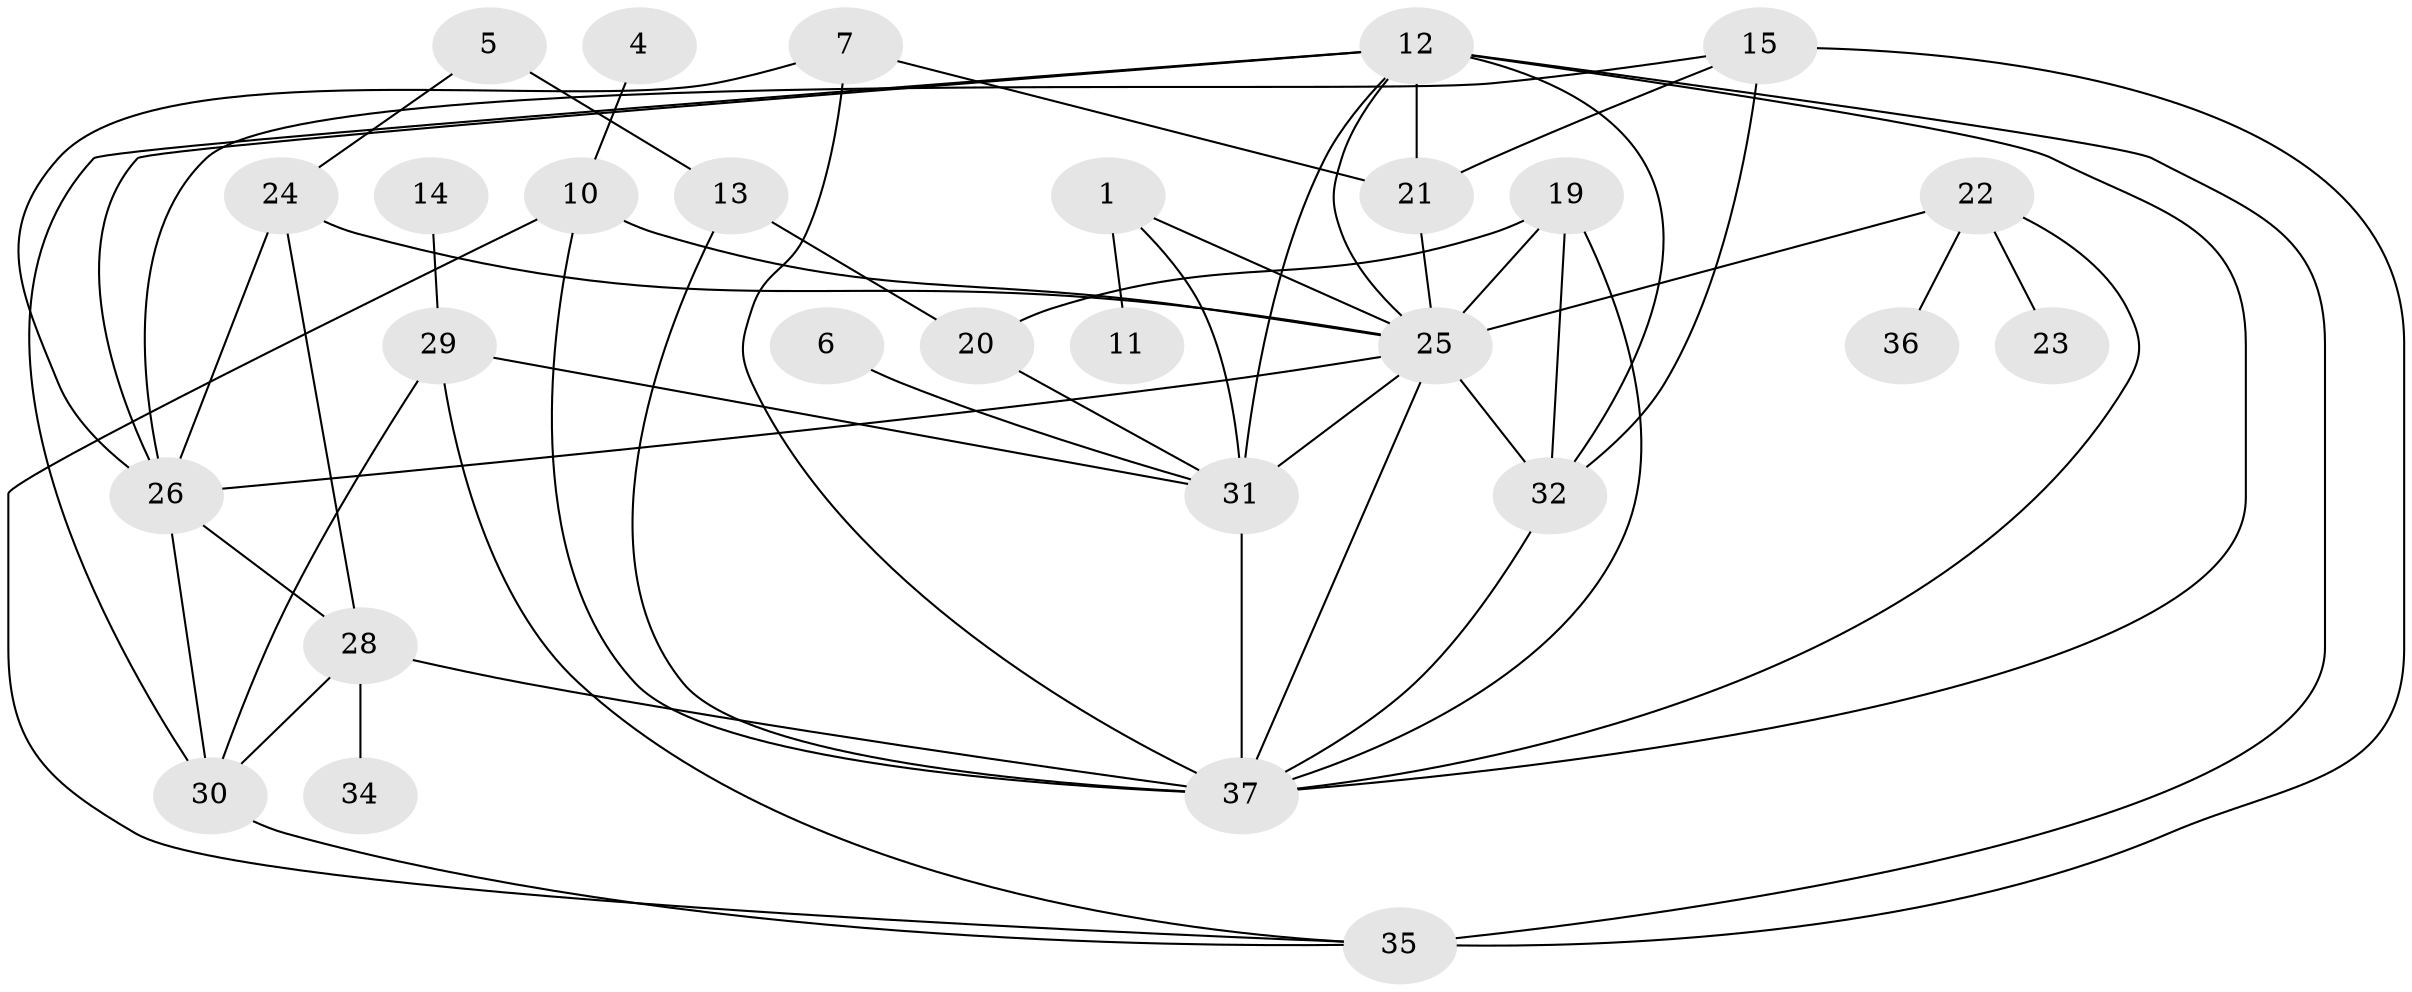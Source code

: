 // original degree distribution, {2: 0.2967032967032967, 4: 0.12087912087912088, 1: 0.16483516483516483, 3: 0.18681318681318682, 0: 0.08791208791208792, 6: 0.054945054945054944, 5: 0.07692307692307693, 7: 0.01098901098901099}
// Generated by graph-tools (version 1.1) at 2025/35/03/04/25 23:35:47]
// undirected, 28 vertices, 56 edges
graph export_dot {
  node [color=gray90,style=filled];
  1;
  4;
  5;
  6;
  7;
  10;
  11;
  12;
  13;
  14;
  15;
  19;
  20;
  21;
  22;
  23;
  24;
  25;
  26;
  28;
  29;
  30;
  31;
  32;
  34;
  35;
  36;
  37;
  1 -- 11 [weight=1.0];
  1 -- 25 [weight=1.0];
  1 -- 31 [weight=1.0];
  4 -- 10 [weight=1.0];
  5 -- 13 [weight=2.0];
  5 -- 24 [weight=1.0];
  6 -- 31 [weight=1.0];
  7 -- 21 [weight=1.0];
  7 -- 26 [weight=1.0];
  7 -- 37 [weight=1.0];
  10 -- 25 [weight=1.0];
  10 -- 35 [weight=1.0];
  10 -- 37 [weight=2.0];
  12 -- 21 [weight=2.0];
  12 -- 25 [weight=1.0];
  12 -- 26 [weight=1.0];
  12 -- 30 [weight=1.0];
  12 -- 31 [weight=1.0];
  12 -- 32 [weight=1.0];
  12 -- 35 [weight=1.0];
  12 -- 37 [weight=1.0];
  13 -- 20 [weight=1.0];
  13 -- 37 [weight=1.0];
  14 -- 29 [weight=1.0];
  15 -- 21 [weight=1.0];
  15 -- 26 [weight=1.0];
  15 -- 32 [weight=1.0];
  15 -- 35 [weight=2.0];
  19 -- 20 [weight=1.0];
  19 -- 25 [weight=1.0];
  19 -- 32 [weight=1.0];
  19 -- 37 [weight=1.0];
  20 -- 31 [weight=1.0];
  21 -- 25 [weight=2.0];
  22 -- 23 [weight=1.0];
  22 -- 25 [weight=1.0];
  22 -- 36 [weight=1.0];
  22 -- 37 [weight=1.0];
  24 -- 25 [weight=1.0];
  24 -- 26 [weight=1.0];
  24 -- 28 [weight=1.0];
  25 -- 26 [weight=1.0];
  25 -- 31 [weight=2.0];
  25 -- 32 [weight=1.0];
  25 -- 37 [weight=1.0];
  26 -- 28 [weight=1.0];
  26 -- 30 [weight=1.0];
  28 -- 30 [weight=1.0];
  28 -- 34 [weight=1.0];
  28 -- 37 [weight=1.0];
  29 -- 30 [weight=1.0];
  29 -- 31 [weight=1.0];
  29 -- 35 [weight=1.0];
  30 -- 35 [weight=1.0];
  31 -- 37 [weight=1.0];
  32 -- 37 [weight=1.0];
}
